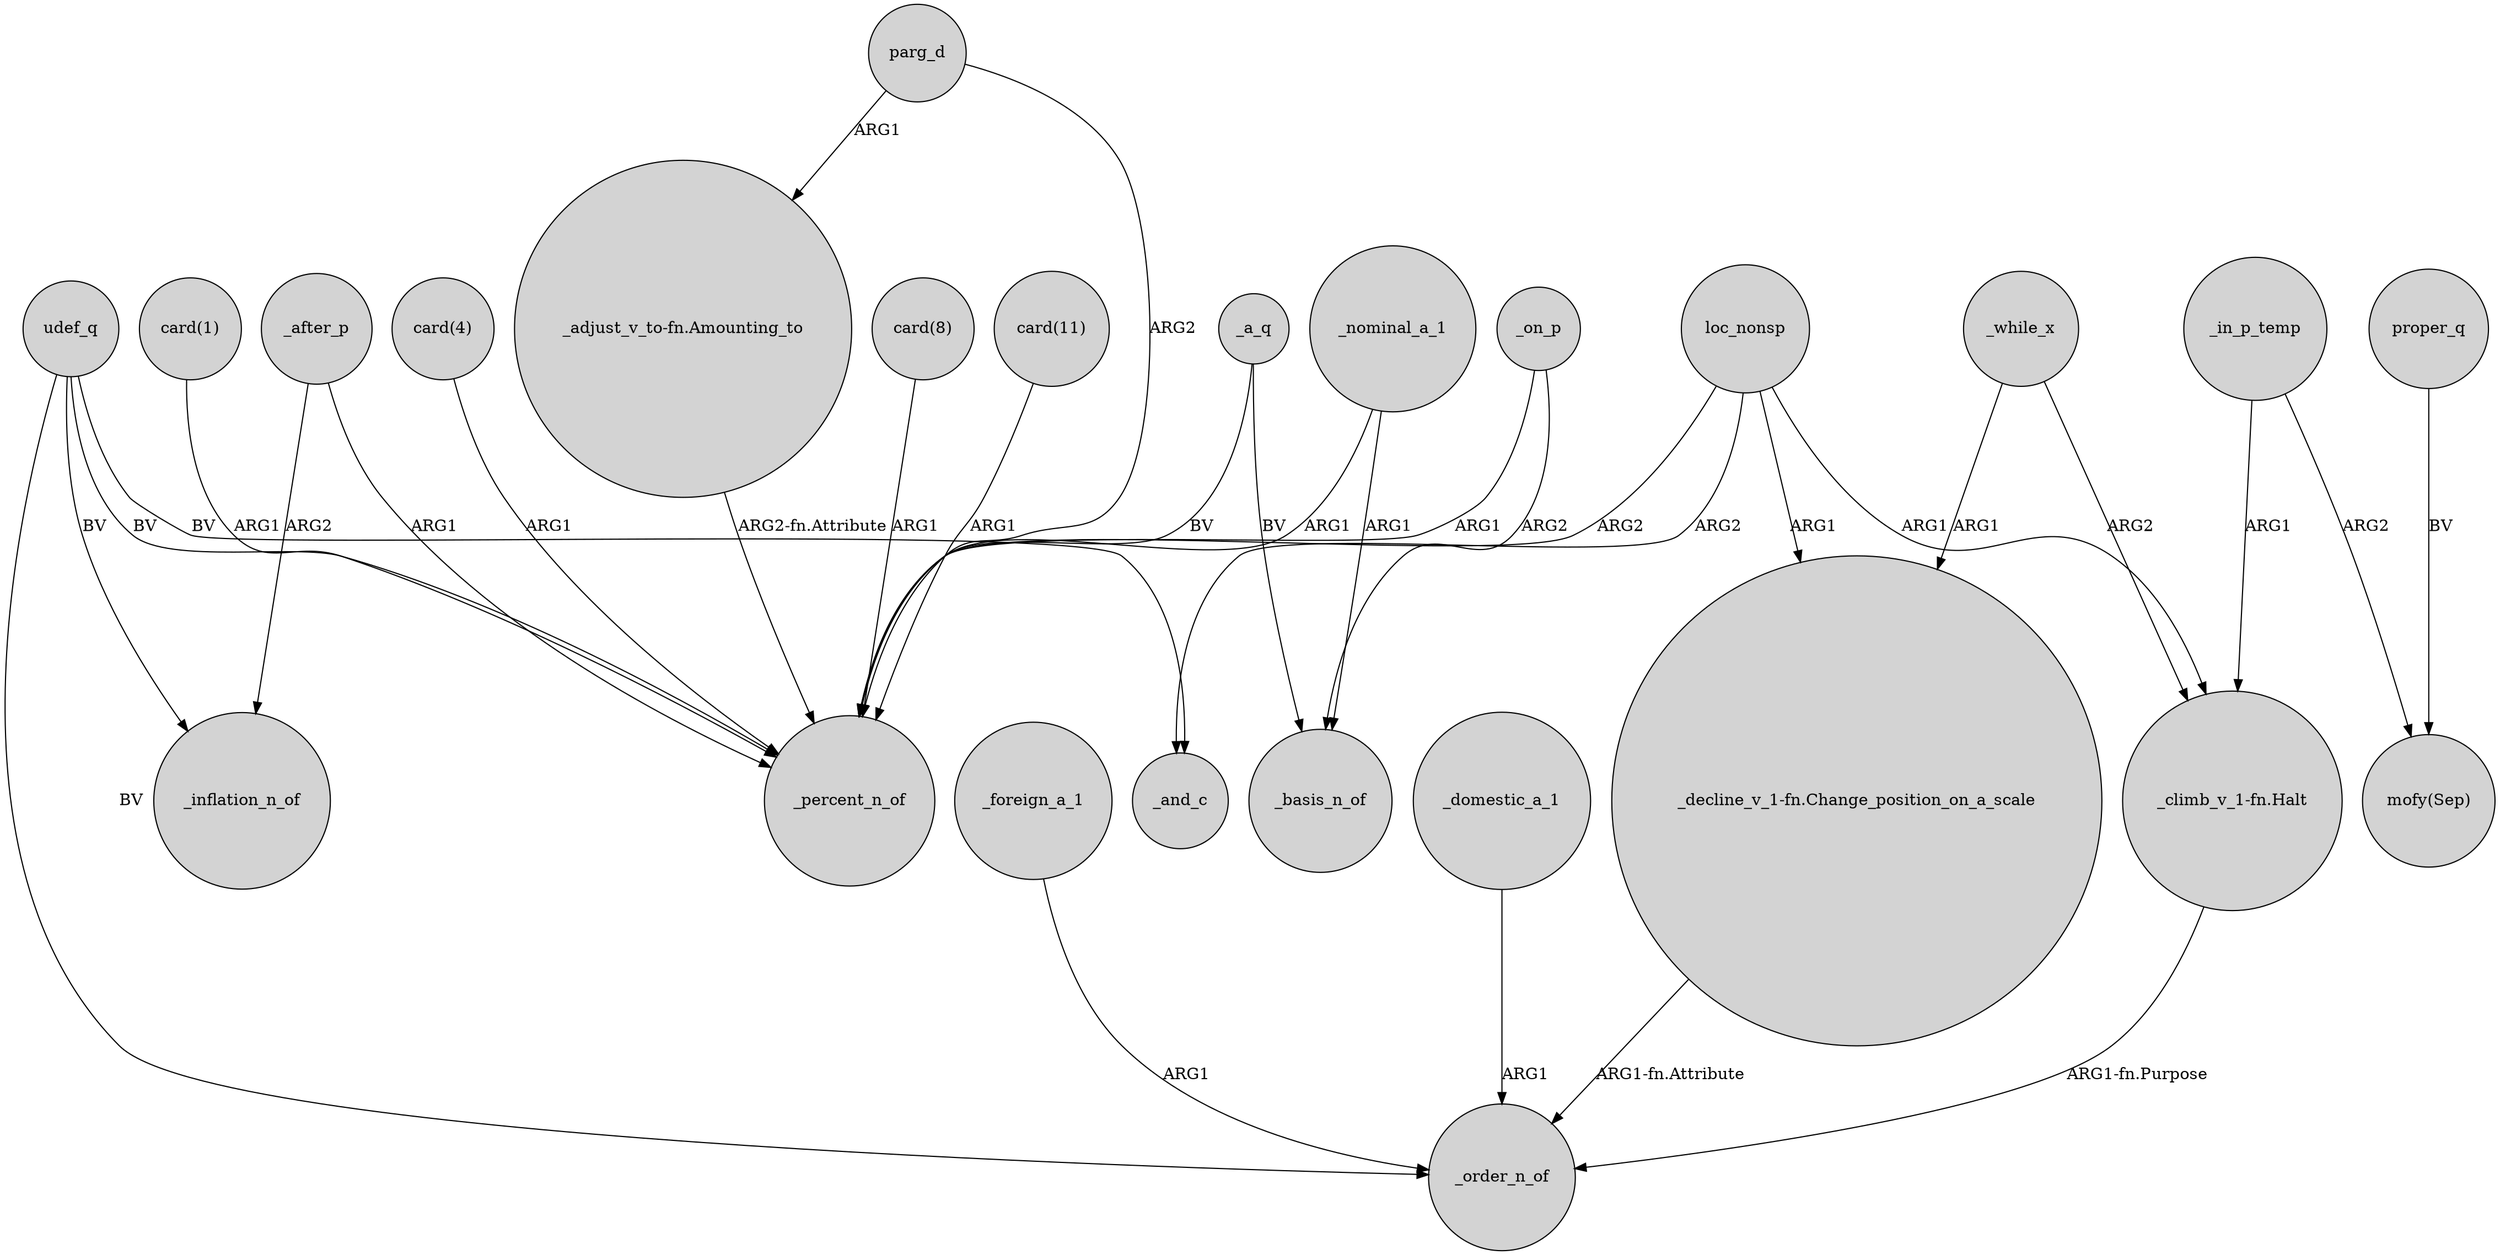 digraph {
	node [shape=circle style=filled]
	_after_p -> _inflation_n_of [label=ARG2]
	"card(4)" -> _percent_n_of [label=ARG1]
	loc_nonsp -> "_climb_v_1-fn.Halt" [label=ARG1]
	"_adjust_v_to-fn.Amounting_to" -> _percent_n_of [label="ARG2-fn.Attribute"]
	_foreign_a_1 -> _order_n_of [label=ARG1]
	loc_nonsp -> "_decline_v_1-fn.Change_position_on_a_scale" [label=ARG1]
	_while_x -> "_climb_v_1-fn.Halt" [label=ARG2]
	_nominal_a_1 -> _percent_n_of [label=ARG1]
	_while_x -> "_decline_v_1-fn.Change_position_on_a_scale" [label=ARG1]
	udef_q -> _order_n_of [label=BV]
	_after_p -> _percent_n_of [label=ARG1]
	udef_q -> _inflation_n_of [label=BV]
	"card(8)" -> _percent_n_of [label=ARG1]
	udef_q -> _and_c [label=BV]
	_in_p_temp -> "mofy(Sep)" [label=ARG2]
	udef_q -> _percent_n_of [label=BV]
	_nominal_a_1 -> _basis_n_of [label=ARG1]
	_domestic_a_1 -> _order_n_of [label=ARG1]
	"card(11)" -> _percent_n_of [label=ARG1]
	_in_p_temp -> "_climb_v_1-fn.Halt" [label=ARG1]
	parg_d -> _percent_n_of [label=ARG2]
	"_decline_v_1-fn.Change_position_on_a_scale" -> _order_n_of [label="ARG1-fn.Attribute"]
	_on_p -> _basis_n_of [label=ARG2]
	_on_p -> _percent_n_of [label=ARG1]
	proper_q -> "mofy(Sep)" [label=BV]
	"card(1)" -> _percent_n_of [label=ARG1]
	parg_d -> "_adjust_v_to-fn.Amounting_to" [label=ARG1]
	"_climb_v_1-fn.Halt" -> _order_n_of [label="ARG1-fn.Purpose"]
	_a_q -> _percent_n_of [label=BV]
	_a_q -> _basis_n_of [label=BV]
	loc_nonsp -> _and_c [label=ARG2]
	loc_nonsp -> _percent_n_of [label=ARG2]
}

